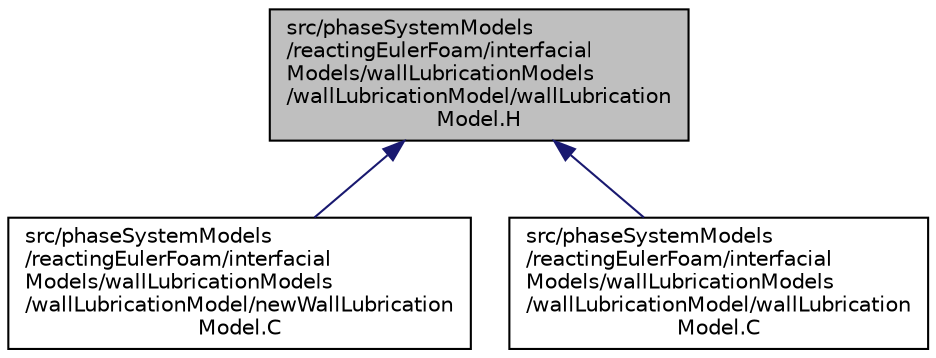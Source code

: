 digraph "src/phaseSystemModels/reactingEulerFoam/interfacialModels/wallLubricationModels/wallLubricationModel/wallLubricationModel.H"
{
  bgcolor="transparent";
  edge [fontname="Helvetica",fontsize="10",labelfontname="Helvetica",labelfontsize="10"];
  node [fontname="Helvetica",fontsize="10",shape=record];
  Node1 [label="src/phaseSystemModels\l/reactingEulerFoam/interfacial\lModels/wallLubricationModels\l/wallLubricationModel/wallLubrication\lModel.H",height=0.2,width=0.4,color="black", fillcolor="grey75", style="filled" fontcolor="black"];
  Node1 -> Node2 [dir="back",color="midnightblue",fontsize="10",style="solid",fontname="Helvetica"];
  Node2 [label="src/phaseSystemModels\l/reactingEulerFoam/interfacial\lModels/wallLubricationModels\l/wallLubricationModel/newWallLubrication\lModel.C",height=0.2,width=0.4,color="black",URL="$src_2phaseSystemModels_2reactingEulerFoam_2interfacialModels_2wallLubricationModels_2wallLubricaabd0e1f60db12ff123c46a61ac2d55bb.html"];
  Node1 -> Node3 [dir="back",color="midnightblue",fontsize="10",style="solid",fontname="Helvetica"];
  Node3 [label="src/phaseSystemModels\l/reactingEulerFoam/interfacial\lModels/wallLubricationModels\l/wallLubricationModel/wallLubrication\lModel.C",height=0.2,width=0.4,color="black",URL="$src_2phaseSystemModels_2reactingEulerFoam_2interfacialModels_2wallLubricationModels_2wallLubricac92d4ddaee89a092767ed90adc3a5da2.html"];
}
